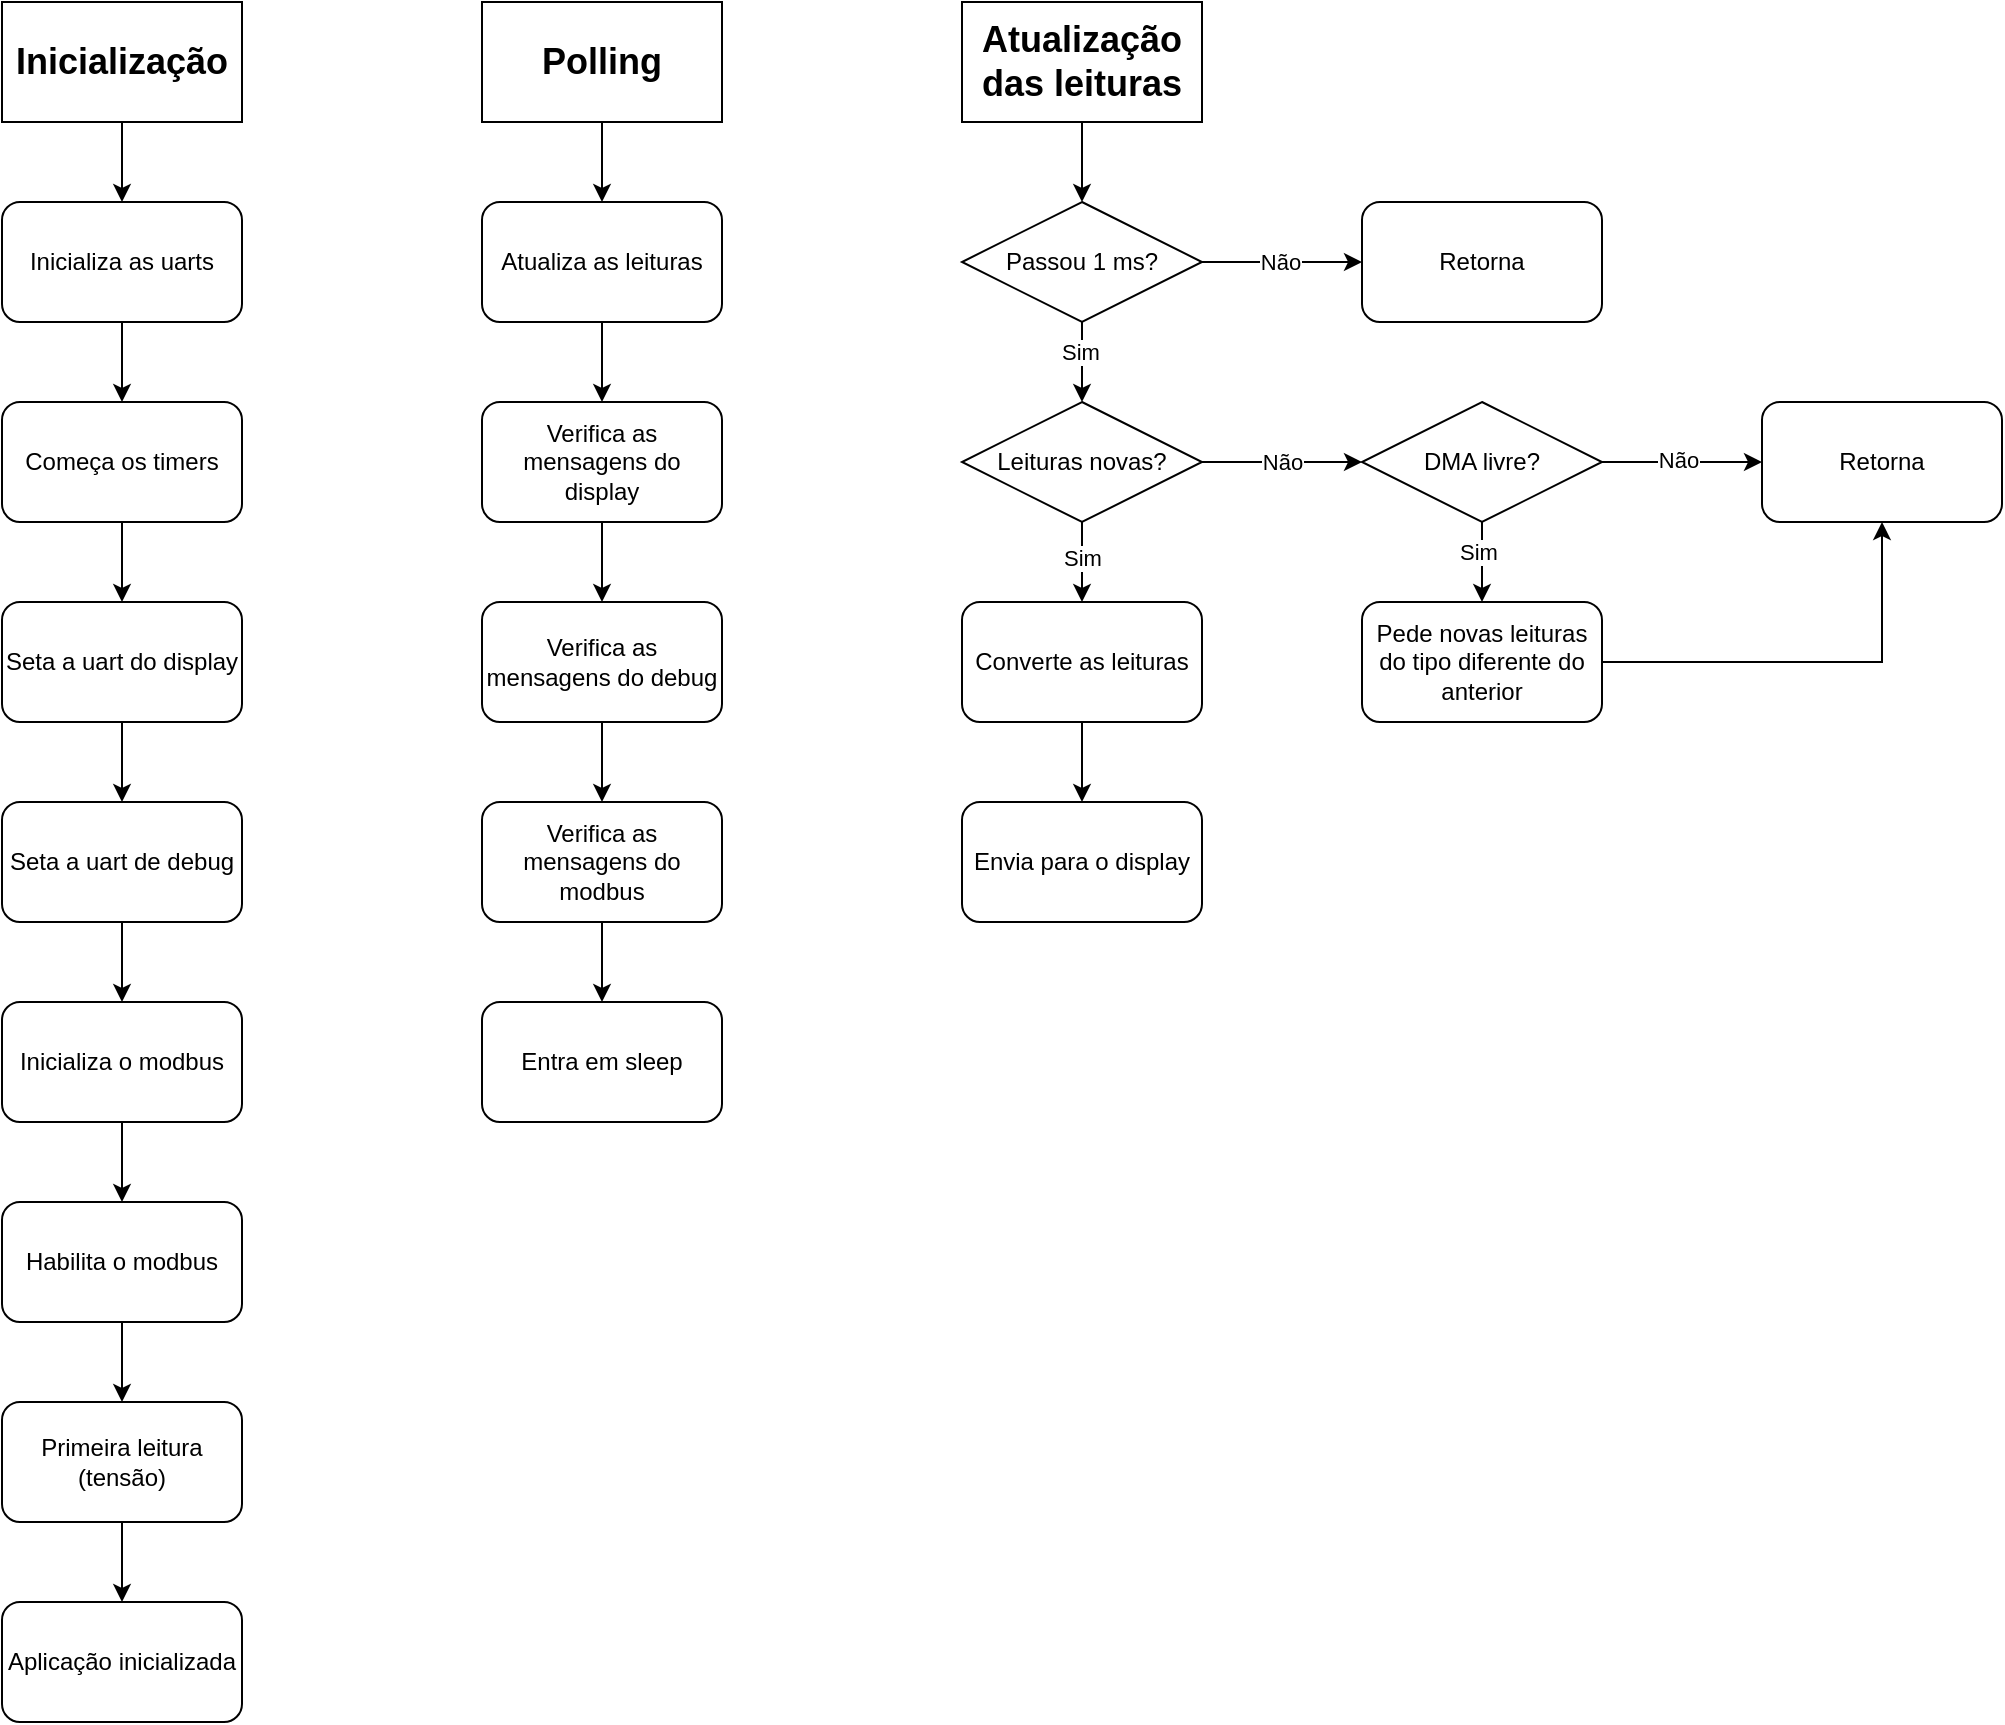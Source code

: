 <mxfile version="26.0.10">
  <diagram name="Página-1" id="rM5SwYdUkmEwpUAeZdGa">
    <mxGraphModel dx="794" dy="690" grid="1" gridSize="10" guides="1" tooltips="1" connect="1" arrows="1" fold="1" page="1" pageScale="1" pageWidth="827" pageHeight="1169" math="0" shadow="0">
      <root>
        <mxCell id="0" />
        <mxCell id="1" parent="0" />
        <mxCell id="h9gJ-d5TG9ByYGfzgWI7-11" value="" style="edgeStyle=orthogonalEdgeStyle;rounded=0;orthogonalLoop=1;jettySize=auto;html=1;" edge="1" parent="1" source="h9gJ-d5TG9ByYGfzgWI7-1" target="h9gJ-d5TG9ByYGfzgWI7-5">
          <mxGeometry relative="1" as="geometry" />
        </mxCell>
        <mxCell id="h9gJ-d5TG9ByYGfzgWI7-1" value="&lt;font style=&quot;font-size: 18px;&quot;&gt;&lt;b&gt;Inicialização&lt;/b&gt;&lt;/font&gt;" style="rounded=0;whiteSpace=wrap;html=1;" vertex="1" parent="1">
          <mxGeometry x="80" y="40" width="120" height="60" as="geometry" />
        </mxCell>
        <mxCell id="h9gJ-d5TG9ByYGfzgWI7-14" value="" style="edgeStyle=orthogonalEdgeStyle;rounded=0;orthogonalLoop=1;jettySize=auto;html=1;" edge="1" parent="1" source="h9gJ-d5TG9ByYGfzgWI7-2" target="h9gJ-d5TG9ByYGfzgWI7-3">
          <mxGeometry relative="1" as="geometry" />
        </mxCell>
        <mxCell id="h9gJ-d5TG9ByYGfzgWI7-2" value="Seta a uart do display" style="rounded=1;whiteSpace=wrap;html=1;" vertex="1" parent="1">
          <mxGeometry x="80" y="340" width="120" height="60" as="geometry" />
        </mxCell>
        <mxCell id="h9gJ-d5TG9ByYGfzgWI7-15" value="" style="edgeStyle=orthogonalEdgeStyle;rounded=0;orthogonalLoop=1;jettySize=auto;html=1;" edge="1" parent="1" source="h9gJ-d5TG9ByYGfzgWI7-3" target="h9gJ-d5TG9ByYGfzgWI7-8">
          <mxGeometry relative="1" as="geometry" />
        </mxCell>
        <mxCell id="h9gJ-d5TG9ByYGfzgWI7-3" value="Seta a uart de debug" style="rounded=1;whiteSpace=wrap;html=1;" vertex="1" parent="1">
          <mxGeometry x="80" y="440" width="120" height="60" as="geometry" />
        </mxCell>
        <mxCell id="h9gJ-d5TG9ByYGfzgWI7-18" value="" style="edgeStyle=orthogonalEdgeStyle;rounded=0;orthogonalLoop=1;jettySize=auto;html=1;" edge="1" parent="1" source="h9gJ-d5TG9ByYGfzgWI7-4" target="h9gJ-d5TG9ByYGfzgWI7-7">
          <mxGeometry relative="1" as="geometry" />
        </mxCell>
        <mxCell id="h9gJ-d5TG9ByYGfzgWI7-4" value="Primeira leitura (tensão)" style="rounded=1;whiteSpace=wrap;html=1;" vertex="1" parent="1">
          <mxGeometry x="80" y="740" width="120" height="60" as="geometry" />
        </mxCell>
        <mxCell id="h9gJ-d5TG9ByYGfzgWI7-12" value="" style="edgeStyle=orthogonalEdgeStyle;rounded=0;orthogonalLoop=1;jettySize=auto;html=1;" edge="1" parent="1" source="h9gJ-d5TG9ByYGfzgWI7-5" target="h9gJ-d5TG9ByYGfzgWI7-6">
          <mxGeometry relative="1" as="geometry" />
        </mxCell>
        <mxCell id="h9gJ-d5TG9ByYGfzgWI7-5" value="Inicializa as uarts" style="rounded=1;whiteSpace=wrap;html=1;" vertex="1" parent="1">
          <mxGeometry x="80" y="140" width="120" height="60" as="geometry" />
        </mxCell>
        <mxCell id="h9gJ-d5TG9ByYGfzgWI7-13" value="" style="edgeStyle=orthogonalEdgeStyle;rounded=0;orthogonalLoop=1;jettySize=auto;html=1;" edge="1" parent="1" source="h9gJ-d5TG9ByYGfzgWI7-6" target="h9gJ-d5TG9ByYGfzgWI7-2">
          <mxGeometry relative="1" as="geometry" />
        </mxCell>
        <mxCell id="h9gJ-d5TG9ByYGfzgWI7-6" value="Começa os timers" style="rounded=1;whiteSpace=wrap;html=1;" vertex="1" parent="1">
          <mxGeometry x="80" y="240" width="120" height="60" as="geometry" />
        </mxCell>
        <mxCell id="h9gJ-d5TG9ByYGfzgWI7-7" value="Aplicação inicializada" style="rounded=1;whiteSpace=wrap;html=1;" vertex="1" parent="1">
          <mxGeometry x="80" y="840" width="120" height="60" as="geometry" />
        </mxCell>
        <mxCell id="h9gJ-d5TG9ByYGfzgWI7-16" value="" style="edgeStyle=orthogonalEdgeStyle;rounded=0;orthogonalLoop=1;jettySize=auto;html=1;" edge="1" parent="1" source="h9gJ-d5TG9ByYGfzgWI7-8" target="h9gJ-d5TG9ByYGfzgWI7-9">
          <mxGeometry relative="1" as="geometry" />
        </mxCell>
        <mxCell id="h9gJ-d5TG9ByYGfzgWI7-8" value="Inicializa o modbus" style="rounded=1;whiteSpace=wrap;html=1;" vertex="1" parent="1">
          <mxGeometry x="80" y="540" width="120" height="60" as="geometry" />
        </mxCell>
        <mxCell id="h9gJ-d5TG9ByYGfzgWI7-17" value="" style="edgeStyle=orthogonalEdgeStyle;rounded=0;orthogonalLoop=1;jettySize=auto;html=1;" edge="1" parent="1" source="h9gJ-d5TG9ByYGfzgWI7-9" target="h9gJ-d5TG9ByYGfzgWI7-4">
          <mxGeometry relative="1" as="geometry" />
        </mxCell>
        <mxCell id="h9gJ-d5TG9ByYGfzgWI7-9" value="Habilita o modbus" style="rounded=1;whiteSpace=wrap;html=1;" vertex="1" parent="1">
          <mxGeometry x="80" y="640" width="120" height="60" as="geometry" />
        </mxCell>
        <mxCell id="h9gJ-d5TG9ByYGfzgWI7-21" value="" style="edgeStyle=orthogonalEdgeStyle;rounded=0;orthogonalLoop=1;jettySize=auto;html=1;" edge="1" parent="1" source="h9gJ-d5TG9ByYGfzgWI7-19" target="h9gJ-d5TG9ByYGfzgWI7-20">
          <mxGeometry relative="1" as="geometry" />
        </mxCell>
        <mxCell id="h9gJ-d5TG9ByYGfzgWI7-19" value="&lt;font style=&quot;font-size: 18px;&quot;&gt;&lt;b&gt;Polling&lt;/b&gt;&lt;/font&gt;" style="rounded=0;whiteSpace=wrap;html=1;" vertex="1" parent="1">
          <mxGeometry x="320" y="40" width="120" height="60" as="geometry" />
        </mxCell>
        <mxCell id="h9gJ-d5TG9ByYGfzgWI7-26" value="" style="edgeStyle=orthogonalEdgeStyle;rounded=0;orthogonalLoop=1;jettySize=auto;html=1;" edge="1" parent="1" source="h9gJ-d5TG9ByYGfzgWI7-20" target="h9gJ-d5TG9ByYGfzgWI7-22">
          <mxGeometry relative="1" as="geometry" />
        </mxCell>
        <mxCell id="h9gJ-d5TG9ByYGfzgWI7-20" value="Atualiza as leituras" style="rounded=1;whiteSpace=wrap;html=1;" vertex="1" parent="1">
          <mxGeometry x="320" y="140" width="120" height="60" as="geometry" />
        </mxCell>
        <mxCell id="h9gJ-d5TG9ByYGfzgWI7-27" value="" style="edgeStyle=orthogonalEdgeStyle;rounded=0;orthogonalLoop=1;jettySize=auto;html=1;" edge="1" parent="1" source="h9gJ-d5TG9ByYGfzgWI7-22" target="h9gJ-d5TG9ByYGfzgWI7-23">
          <mxGeometry relative="1" as="geometry" />
        </mxCell>
        <mxCell id="h9gJ-d5TG9ByYGfzgWI7-22" value="Verifica as mensagens do display" style="rounded=1;whiteSpace=wrap;html=1;" vertex="1" parent="1">
          <mxGeometry x="320" y="240" width="120" height="60" as="geometry" />
        </mxCell>
        <mxCell id="h9gJ-d5TG9ByYGfzgWI7-28" value="" style="edgeStyle=orthogonalEdgeStyle;rounded=0;orthogonalLoop=1;jettySize=auto;html=1;" edge="1" parent="1" source="h9gJ-d5TG9ByYGfzgWI7-23" target="h9gJ-d5TG9ByYGfzgWI7-24">
          <mxGeometry relative="1" as="geometry" />
        </mxCell>
        <mxCell id="h9gJ-d5TG9ByYGfzgWI7-23" value="Verifica as mensagens do debug" style="rounded=1;whiteSpace=wrap;html=1;" vertex="1" parent="1">
          <mxGeometry x="320" y="340" width="120" height="60" as="geometry" />
        </mxCell>
        <mxCell id="h9gJ-d5TG9ByYGfzgWI7-29" value="" style="edgeStyle=orthogonalEdgeStyle;rounded=0;orthogonalLoop=1;jettySize=auto;html=1;" edge="1" parent="1" source="h9gJ-d5TG9ByYGfzgWI7-24" target="h9gJ-d5TG9ByYGfzgWI7-25">
          <mxGeometry relative="1" as="geometry" />
        </mxCell>
        <mxCell id="h9gJ-d5TG9ByYGfzgWI7-24" value="Verifica as mensagens do modbus" style="rounded=1;whiteSpace=wrap;html=1;" vertex="1" parent="1">
          <mxGeometry x="320" y="440" width="120" height="60" as="geometry" />
        </mxCell>
        <mxCell id="h9gJ-d5TG9ByYGfzgWI7-25" value="Entra em sleep" style="rounded=1;whiteSpace=wrap;html=1;" vertex="1" parent="1">
          <mxGeometry x="320" y="540" width="120" height="60" as="geometry" />
        </mxCell>
        <mxCell id="h9gJ-d5TG9ByYGfzgWI7-46" value="" style="edgeStyle=orthogonalEdgeStyle;rounded=0;orthogonalLoop=1;jettySize=auto;html=1;" edge="1" parent="1" source="h9gJ-d5TG9ByYGfzgWI7-30" target="h9gJ-d5TG9ByYGfzgWI7-31">
          <mxGeometry relative="1" as="geometry" />
        </mxCell>
        <mxCell id="h9gJ-d5TG9ByYGfzgWI7-30" value="&lt;font style=&quot;font-size: 18px;&quot;&gt;&lt;b&gt;Atualização das leituras&lt;/b&gt;&lt;/font&gt;" style="rounded=0;whiteSpace=wrap;html=1;" vertex="1" parent="1">
          <mxGeometry x="560" y="40" width="120" height="60" as="geometry" />
        </mxCell>
        <mxCell id="h9gJ-d5TG9ByYGfzgWI7-34" value="" style="edgeStyle=orthogonalEdgeStyle;rounded=0;orthogonalLoop=1;jettySize=auto;html=1;" edge="1" parent="1" source="h9gJ-d5TG9ByYGfzgWI7-31" target="h9gJ-d5TG9ByYGfzgWI7-33">
          <mxGeometry relative="1" as="geometry" />
        </mxCell>
        <mxCell id="h9gJ-d5TG9ByYGfzgWI7-35" value="N&lt;span style=&quot;background-color: light-dark(#ffffff, var(--ge-dark-color, #121212)); color: light-dark(rgb(0, 0, 0), rgb(255, 255, 255));&quot;&gt;ão&lt;/span&gt;" style="edgeLabel;html=1;align=center;verticalAlign=middle;resizable=0;points=[];" vertex="1" connectable="0" parent="h9gJ-d5TG9ByYGfzgWI7-34">
          <mxGeometry x="-0.025" y="-1" relative="1" as="geometry">
            <mxPoint y="-1" as="offset" />
          </mxGeometry>
        </mxCell>
        <mxCell id="h9gJ-d5TG9ByYGfzgWI7-45" value="" style="edgeStyle=orthogonalEdgeStyle;rounded=0;orthogonalLoop=1;jettySize=auto;html=1;" edge="1" parent="1" source="h9gJ-d5TG9ByYGfzgWI7-31" target="h9gJ-d5TG9ByYGfzgWI7-38">
          <mxGeometry relative="1" as="geometry" />
        </mxCell>
        <mxCell id="h9gJ-d5TG9ByYGfzgWI7-50" value="Sim" style="edgeLabel;html=1;align=center;verticalAlign=middle;resizable=0;points=[];" vertex="1" connectable="0" parent="h9gJ-d5TG9ByYGfzgWI7-45">
          <mxGeometry x="-0.25" y="-1" relative="1" as="geometry">
            <mxPoint as="offset" />
          </mxGeometry>
        </mxCell>
        <mxCell id="h9gJ-d5TG9ByYGfzgWI7-31" value="Passou 1 ms?" style="rhombus;whiteSpace=wrap;html=1;" vertex="1" parent="1">
          <mxGeometry x="560" y="140" width="120" height="60" as="geometry" />
        </mxCell>
        <mxCell id="h9gJ-d5TG9ByYGfzgWI7-33" value="Retorna" style="rounded=1;whiteSpace=wrap;html=1;" vertex="1" parent="1">
          <mxGeometry x="760" y="140" width="120" height="60" as="geometry" />
        </mxCell>
        <mxCell id="h9gJ-d5TG9ByYGfzgWI7-40" value="" style="edgeStyle=orthogonalEdgeStyle;rounded=0;orthogonalLoop=1;jettySize=auto;html=1;" edge="1" parent="1" source="h9gJ-d5TG9ByYGfzgWI7-38" target="h9gJ-d5TG9ByYGfzgWI7-39">
          <mxGeometry relative="1" as="geometry" />
        </mxCell>
        <mxCell id="h9gJ-d5TG9ByYGfzgWI7-41" value="Não" style="edgeLabel;html=1;align=center;verticalAlign=middle;resizable=0;points=[];" vertex="1" connectable="0" parent="h9gJ-d5TG9ByYGfzgWI7-40">
          <mxGeometry x="-0.1" y="2" relative="1" as="geometry">
            <mxPoint x="4" y="2" as="offset" />
          </mxGeometry>
        </mxCell>
        <mxCell id="h9gJ-d5TG9ByYGfzgWI7-52" value="" style="edgeStyle=orthogonalEdgeStyle;rounded=0;orthogonalLoop=1;jettySize=auto;html=1;entryX=0.5;entryY=0;entryDx=0;entryDy=0;" edge="1" parent="1" source="h9gJ-d5TG9ByYGfzgWI7-38" target="h9gJ-d5TG9ByYGfzgWI7-61">
          <mxGeometry relative="1" as="geometry">
            <mxPoint x="620" y="340" as="targetPoint" />
          </mxGeometry>
        </mxCell>
        <mxCell id="h9gJ-d5TG9ByYGfzgWI7-53" value="Sim" style="edgeLabel;html=1;align=center;verticalAlign=middle;resizable=0;points=[];" vertex="1" connectable="0" parent="h9gJ-d5TG9ByYGfzgWI7-52">
          <mxGeometry x="-0.1" relative="1" as="geometry">
            <mxPoint as="offset" />
          </mxGeometry>
        </mxCell>
        <mxCell id="h9gJ-d5TG9ByYGfzgWI7-38" value="Leituras novas?" style="rhombus;whiteSpace=wrap;html=1;" vertex="1" parent="1">
          <mxGeometry x="560" y="240" width="120" height="60" as="geometry" />
        </mxCell>
        <mxCell id="h9gJ-d5TG9ByYGfzgWI7-49" value="" style="edgeStyle=orthogonalEdgeStyle;rounded=0;orthogonalLoop=1;jettySize=auto;html=1;" edge="1" parent="1" source="h9gJ-d5TG9ByYGfzgWI7-39" target="h9gJ-d5TG9ByYGfzgWI7-48">
          <mxGeometry relative="1" as="geometry" />
        </mxCell>
        <mxCell id="h9gJ-d5TG9ByYGfzgWI7-57" value="Não" style="edgeLabel;html=1;align=center;verticalAlign=middle;resizable=0;points=[];" vertex="1" connectable="0" parent="h9gJ-d5TG9ByYGfzgWI7-49">
          <mxGeometry x="-0.05" y="1" relative="1" as="geometry">
            <mxPoint as="offset" />
          </mxGeometry>
        </mxCell>
        <mxCell id="h9gJ-d5TG9ByYGfzgWI7-55" value="" style="edgeStyle=orthogonalEdgeStyle;rounded=0;orthogonalLoop=1;jettySize=auto;html=1;" edge="1" parent="1" source="h9gJ-d5TG9ByYGfzgWI7-39" target="h9gJ-d5TG9ByYGfzgWI7-54">
          <mxGeometry relative="1" as="geometry" />
        </mxCell>
        <mxCell id="h9gJ-d5TG9ByYGfzgWI7-56" value="Sim" style="edgeLabel;html=1;align=center;verticalAlign=middle;resizable=0;points=[];" vertex="1" connectable="0" parent="h9gJ-d5TG9ByYGfzgWI7-55">
          <mxGeometry x="-0.25" y="-2" relative="1" as="geometry">
            <mxPoint as="offset" />
          </mxGeometry>
        </mxCell>
        <mxCell id="h9gJ-d5TG9ByYGfzgWI7-39" value="DMA livre?" style="rhombus;whiteSpace=wrap;html=1;" vertex="1" parent="1">
          <mxGeometry x="760" y="240" width="120" height="60" as="geometry" />
        </mxCell>
        <mxCell id="h9gJ-d5TG9ByYGfzgWI7-48" value="Retorna" style="rounded=1;whiteSpace=wrap;html=1;" vertex="1" parent="1">
          <mxGeometry x="960" y="240" width="120" height="60" as="geometry" />
        </mxCell>
        <mxCell id="h9gJ-d5TG9ByYGfzgWI7-58" style="edgeStyle=orthogonalEdgeStyle;rounded=0;orthogonalLoop=1;jettySize=auto;html=1;exitX=1;exitY=0.5;exitDx=0;exitDy=0;entryX=0.5;entryY=1;entryDx=0;entryDy=0;" edge="1" parent="1" source="h9gJ-d5TG9ByYGfzgWI7-54" target="h9gJ-d5TG9ByYGfzgWI7-48">
          <mxGeometry relative="1" as="geometry" />
        </mxCell>
        <mxCell id="h9gJ-d5TG9ByYGfzgWI7-54" value="Pede novas leituras do tipo diferente do anterior" style="rounded=1;whiteSpace=wrap;html=1;" vertex="1" parent="1">
          <mxGeometry x="760" y="340" width="120" height="60" as="geometry" />
        </mxCell>
        <mxCell id="h9gJ-d5TG9ByYGfzgWI7-63" value="" style="edgeStyle=orthogonalEdgeStyle;rounded=0;orthogonalLoop=1;jettySize=auto;html=1;" edge="1" parent="1" source="h9gJ-d5TG9ByYGfzgWI7-61" target="h9gJ-d5TG9ByYGfzgWI7-62">
          <mxGeometry relative="1" as="geometry" />
        </mxCell>
        <mxCell id="h9gJ-d5TG9ByYGfzgWI7-61" value="Converte as leituras" style="rounded=1;whiteSpace=wrap;html=1;" vertex="1" parent="1">
          <mxGeometry x="560" y="340" width="120" height="60" as="geometry" />
        </mxCell>
        <mxCell id="h9gJ-d5TG9ByYGfzgWI7-62" value="Envia para o display" style="rounded=1;whiteSpace=wrap;html=1;" vertex="1" parent="1">
          <mxGeometry x="560" y="440" width="120" height="60" as="geometry" />
        </mxCell>
      </root>
    </mxGraphModel>
  </diagram>
</mxfile>
